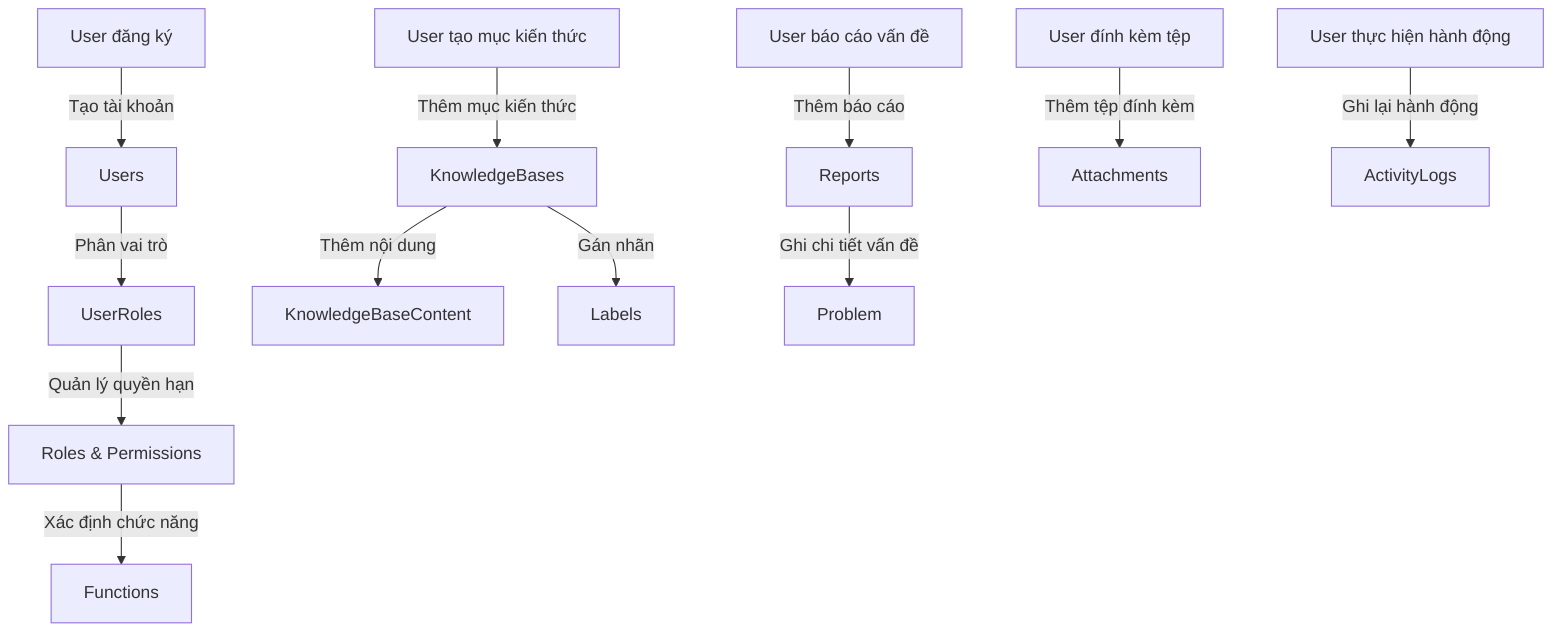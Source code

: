 graph TD;
    A[User đăng ký] -->|Tạo tài khoản| B[Users]
    B -->|Phân vai trò| C[UserRoles]
    C -->|Quản lý quyền hạn| D[Roles & Permissions]
    D -->|Xác định chức năng| E[Functions]

    F[User tạo mục kiến thức] -->|Thêm mục kiến thức| G[KnowledgeBases]
    G -->|Thêm nội dung| H[KnowledgeBaseContent]
    G -->|Gán nhãn| I[Labels]

    J[User báo cáo vấn đề] -->|Thêm báo cáo| K[Reports]
    K -->|Ghi chi tiết vấn đề| L[Problem]

    M[User đính kèm tệp] -->|Thêm tệp đính kèm| N[Attachments]

    O[User thực hiện hành động] -->|Ghi lại hành động| P[ActivityLogs]